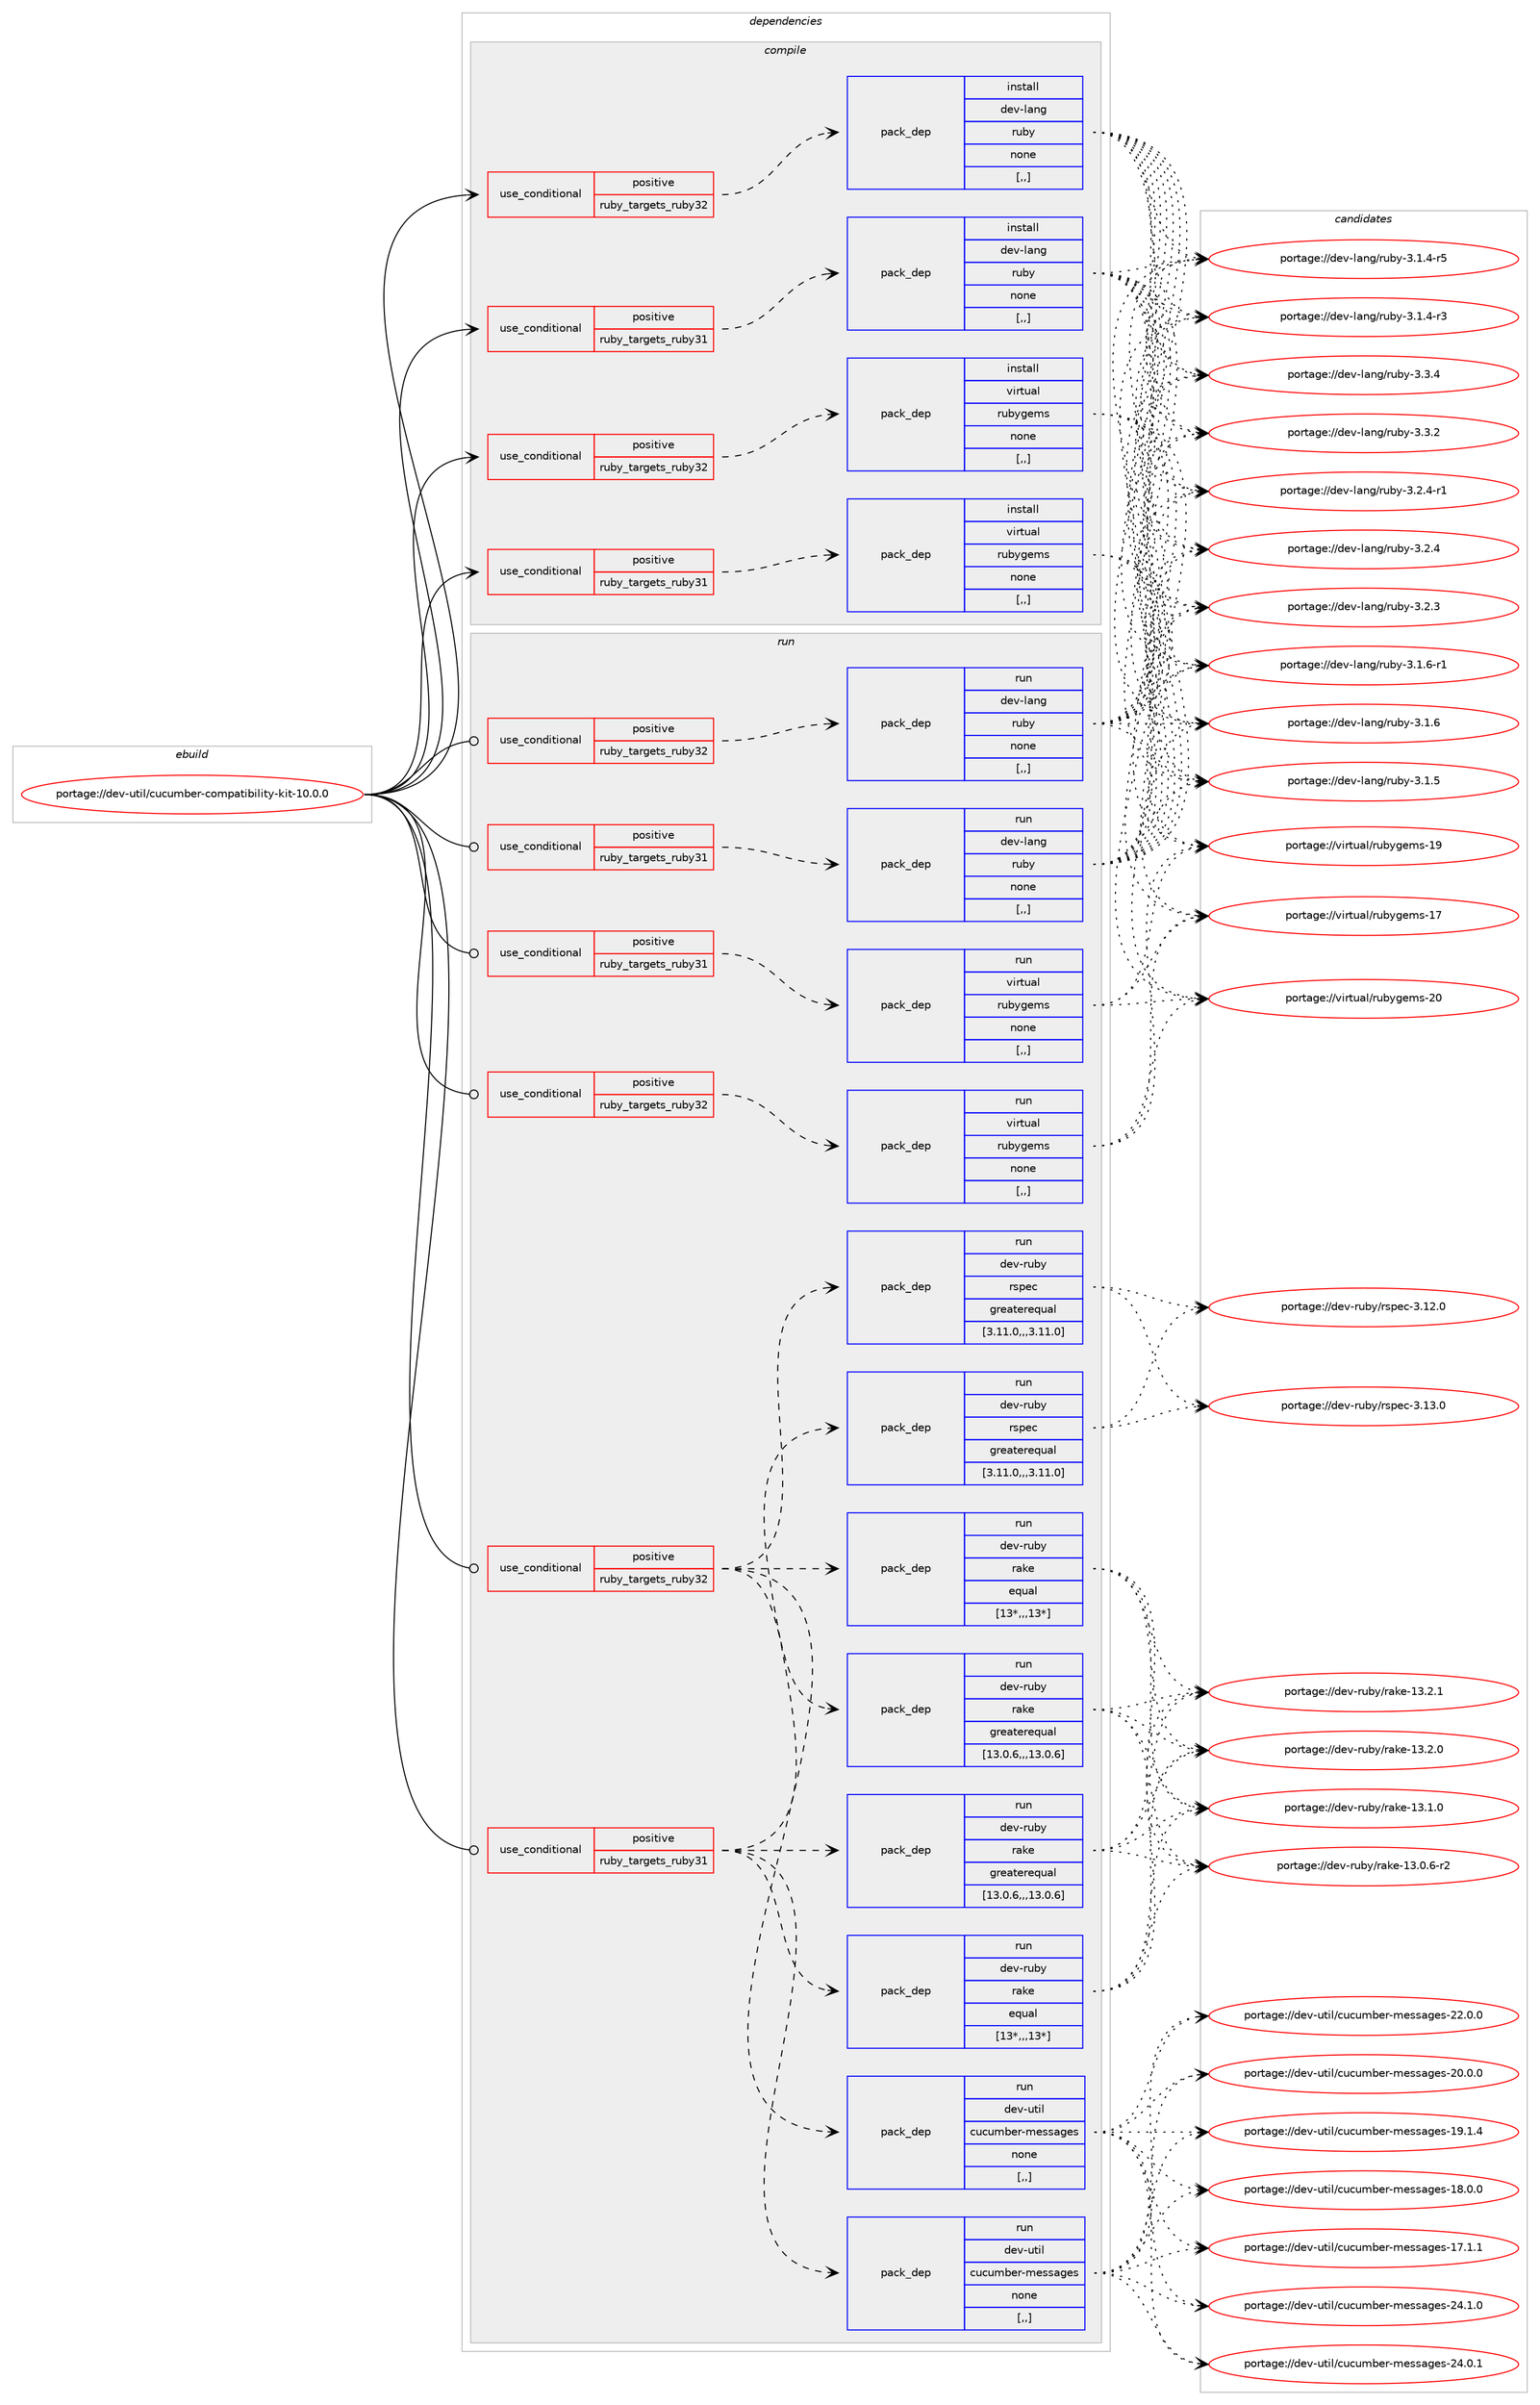 digraph prolog {

# *************
# Graph options
# *************

newrank=true;
concentrate=true;
compound=true;
graph [rankdir=LR,fontname=Helvetica,fontsize=10,ranksep=1.5];#, ranksep=2.5, nodesep=0.2];
edge  [arrowhead=vee];
node  [fontname=Helvetica,fontsize=10];

# **********
# The ebuild
# **********

subgraph cluster_leftcol {
color=gray;
label=<<i>ebuild</i>>;
id [label="portage://dev-util/cucumber-compatibility-kit-10.0.0", color=red, width=4, href="../dev-util/cucumber-compatibility-kit-10.0.0.svg"];
}

# ****************
# The dependencies
# ****************

subgraph cluster_midcol {
color=gray;
label=<<i>dependencies</i>>;
subgraph cluster_compile {
fillcolor="#eeeeee";
style=filled;
label=<<i>compile</i>>;
subgraph cond59590 {
dependency212182 [label=<<TABLE BORDER="0" CELLBORDER="1" CELLSPACING="0" CELLPADDING="4"><TR><TD ROWSPAN="3" CELLPADDING="10">use_conditional</TD></TR><TR><TD>positive</TD></TR><TR><TD>ruby_targets_ruby31</TD></TR></TABLE>>, shape=none, color=red];
subgraph pack151174 {
dependency212183 [label=<<TABLE BORDER="0" CELLBORDER="1" CELLSPACING="0" CELLPADDING="4" WIDTH="220"><TR><TD ROWSPAN="6" CELLPADDING="30">pack_dep</TD></TR><TR><TD WIDTH="110">install</TD></TR><TR><TD>dev-lang</TD></TR><TR><TD>ruby</TD></TR><TR><TD>none</TD></TR><TR><TD>[,,]</TD></TR></TABLE>>, shape=none, color=blue];
}
dependency212182:e -> dependency212183:w [weight=20,style="dashed",arrowhead="vee"];
}
id:e -> dependency212182:w [weight=20,style="solid",arrowhead="vee"];
subgraph cond59591 {
dependency212184 [label=<<TABLE BORDER="0" CELLBORDER="1" CELLSPACING="0" CELLPADDING="4"><TR><TD ROWSPAN="3" CELLPADDING="10">use_conditional</TD></TR><TR><TD>positive</TD></TR><TR><TD>ruby_targets_ruby31</TD></TR></TABLE>>, shape=none, color=red];
subgraph pack151175 {
dependency212185 [label=<<TABLE BORDER="0" CELLBORDER="1" CELLSPACING="0" CELLPADDING="4" WIDTH="220"><TR><TD ROWSPAN="6" CELLPADDING="30">pack_dep</TD></TR><TR><TD WIDTH="110">install</TD></TR><TR><TD>virtual</TD></TR><TR><TD>rubygems</TD></TR><TR><TD>none</TD></TR><TR><TD>[,,]</TD></TR></TABLE>>, shape=none, color=blue];
}
dependency212184:e -> dependency212185:w [weight=20,style="dashed",arrowhead="vee"];
}
id:e -> dependency212184:w [weight=20,style="solid",arrowhead="vee"];
subgraph cond59592 {
dependency212186 [label=<<TABLE BORDER="0" CELLBORDER="1" CELLSPACING="0" CELLPADDING="4"><TR><TD ROWSPAN="3" CELLPADDING="10">use_conditional</TD></TR><TR><TD>positive</TD></TR><TR><TD>ruby_targets_ruby32</TD></TR></TABLE>>, shape=none, color=red];
subgraph pack151176 {
dependency212187 [label=<<TABLE BORDER="0" CELLBORDER="1" CELLSPACING="0" CELLPADDING="4" WIDTH="220"><TR><TD ROWSPAN="6" CELLPADDING="30">pack_dep</TD></TR><TR><TD WIDTH="110">install</TD></TR><TR><TD>dev-lang</TD></TR><TR><TD>ruby</TD></TR><TR><TD>none</TD></TR><TR><TD>[,,]</TD></TR></TABLE>>, shape=none, color=blue];
}
dependency212186:e -> dependency212187:w [weight=20,style="dashed",arrowhead="vee"];
}
id:e -> dependency212186:w [weight=20,style="solid",arrowhead="vee"];
subgraph cond59593 {
dependency212188 [label=<<TABLE BORDER="0" CELLBORDER="1" CELLSPACING="0" CELLPADDING="4"><TR><TD ROWSPAN="3" CELLPADDING="10">use_conditional</TD></TR><TR><TD>positive</TD></TR><TR><TD>ruby_targets_ruby32</TD></TR></TABLE>>, shape=none, color=red];
subgraph pack151177 {
dependency212189 [label=<<TABLE BORDER="0" CELLBORDER="1" CELLSPACING="0" CELLPADDING="4" WIDTH="220"><TR><TD ROWSPAN="6" CELLPADDING="30">pack_dep</TD></TR><TR><TD WIDTH="110">install</TD></TR><TR><TD>virtual</TD></TR><TR><TD>rubygems</TD></TR><TR><TD>none</TD></TR><TR><TD>[,,]</TD></TR></TABLE>>, shape=none, color=blue];
}
dependency212188:e -> dependency212189:w [weight=20,style="dashed",arrowhead="vee"];
}
id:e -> dependency212188:w [weight=20,style="solid",arrowhead="vee"];
}
subgraph cluster_compileandrun {
fillcolor="#eeeeee";
style=filled;
label=<<i>compile and run</i>>;
}
subgraph cluster_run {
fillcolor="#eeeeee";
style=filled;
label=<<i>run</i>>;
subgraph cond59594 {
dependency212190 [label=<<TABLE BORDER="0" CELLBORDER="1" CELLSPACING="0" CELLPADDING="4"><TR><TD ROWSPAN="3" CELLPADDING="10">use_conditional</TD></TR><TR><TD>positive</TD></TR><TR><TD>ruby_targets_ruby31</TD></TR></TABLE>>, shape=none, color=red];
subgraph pack151178 {
dependency212191 [label=<<TABLE BORDER="0" CELLBORDER="1" CELLSPACING="0" CELLPADDING="4" WIDTH="220"><TR><TD ROWSPAN="6" CELLPADDING="30">pack_dep</TD></TR><TR><TD WIDTH="110">run</TD></TR><TR><TD>dev-lang</TD></TR><TR><TD>ruby</TD></TR><TR><TD>none</TD></TR><TR><TD>[,,]</TD></TR></TABLE>>, shape=none, color=blue];
}
dependency212190:e -> dependency212191:w [weight=20,style="dashed",arrowhead="vee"];
}
id:e -> dependency212190:w [weight=20,style="solid",arrowhead="odot"];
subgraph cond59595 {
dependency212192 [label=<<TABLE BORDER="0" CELLBORDER="1" CELLSPACING="0" CELLPADDING="4"><TR><TD ROWSPAN="3" CELLPADDING="10">use_conditional</TD></TR><TR><TD>positive</TD></TR><TR><TD>ruby_targets_ruby31</TD></TR></TABLE>>, shape=none, color=red];
subgraph pack151179 {
dependency212193 [label=<<TABLE BORDER="0" CELLBORDER="1" CELLSPACING="0" CELLPADDING="4" WIDTH="220"><TR><TD ROWSPAN="6" CELLPADDING="30">pack_dep</TD></TR><TR><TD WIDTH="110">run</TD></TR><TR><TD>dev-util</TD></TR><TR><TD>cucumber-messages</TD></TR><TR><TD>none</TD></TR><TR><TD>[,,]</TD></TR></TABLE>>, shape=none, color=blue];
}
dependency212192:e -> dependency212193:w [weight=20,style="dashed",arrowhead="vee"];
subgraph pack151180 {
dependency212194 [label=<<TABLE BORDER="0" CELLBORDER="1" CELLSPACING="0" CELLPADDING="4" WIDTH="220"><TR><TD ROWSPAN="6" CELLPADDING="30">pack_dep</TD></TR><TR><TD WIDTH="110">run</TD></TR><TR><TD>dev-ruby</TD></TR><TR><TD>rake</TD></TR><TR><TD>greaterequal</TD></TR><TR><TD>[13.0.6,,,13.0.6]</TD></TR></TABLE>>, shape=none, color=blue];
}
dependency212192:e -> dependency212194:w [weight=20,style="dashed",arrowhead="vee"];
subgraph pack151181 {
dependency212195 [label=<<TABLE BORDER="0" CELLBORDER="1" CELLSPACING="0" CELLPADDING="4" WIDTH="220"><TR><TD ROWSPAN="6" CELLPADDING="30">pack_dep</TD></TR><TR><TD WIDTH="110">run</TD></TR><TR><TD>dev-ruby</TD></TR><TR><TD>rake</TD></TR><TR><TD>equal</TD></TR><TR><TD>[13*,,,13*]</TD></TR></TABLE>>, shape=none, color=blue];
}
dependency212192:e -> dependency212195:w [weight=20,style="dashed",arrowhead="vee"];
subgraph pack151182 {
dependency212196 [label=<<TABLE BORDER="0" CELLBORDER="1" CELLSPACING="0" CELLPADDING="4" WIDTH="220"><TR><TD ROWSPAN="6" CELLPADDING="30">pack_dep</TD></TR><TR><TD WIDTH="110">run</TD></TR><TR><TD>dev-ruby</TD></TR><TR><TD>rspec</TD></TR><TR><TD>greaterequal</TD></TR><TR><TD>[3.11.0,,,3.11.0]</TD></TR></TABLE>>, shape=none, color=blue];
}
dependency212192:e -> dependency212196:w [weight=20,style="dashed",arrowhead="vee"];
}
id:e -> dependency212192:w [weight=20,style="solid",arrowhead="odot"];
subgraph cond59596 {
dependency212197 [label=<<TABLE BORDER="0" CELLBORDER="1" CELLSPACING="0" CELLPADDING="4"><TR><TD ROWSPAN="3" CELLPADDING="10">use_conditional</TD></TR><TR><TD>positive</TD></TR><TR><TD>ruby_targets_ruby31</TD></TR></TABLE>>, shape=none, color=red];
subgraph pack151183 {
dependency212198 [label=<<TABLE BORDER="0" CELLBORDER="1" CELLSPACING="0" CELLPADDING="4" WIDTH="220"><TR><TD ROWSPAN="6" CELLPADDING="30">pack_dep</TD></TR><TR><TD WIDTH="110">run</TD></TR><TR><TD>virtual</TD></TR><TR><TD>rubygems</TD></TR><TR><TD>none</TD></TR><TR><TD>[,,]</TD></TR></TABLE>>, shape=none, color=blue];
}
dependency212197:e -> dependency212198:w [weight=20,style="dashed",arrowhead="vee"];
}
id:e -> dependency212197:w [weight=20,style="solid",arrowhead="odot"];
subgraph cond59597 {
dependency212199 [label=<<TABLE BORDER="0" CELLBORDER="1" CELLSPACING="0" CELLPADDING="4"><TR><TD ROWSPAN="3" CELLPADDING="10">use_conditional</TD></TR><TR><TD>positive</TD></TR><TR><TD>ruby_targets_ruby32</TD></TR></TABLE>>, shape=none, color=red];
subgraph pack151184 {
dependency212200 [label=<<TABLE BORDER="0" CELLBORDER="1" CELLSPACING="0" CELLPADDING="4" WIDTH="220"><TR><TD ROWSPAN="6" CELLPADDING="30">pack_dep</TD></TR><TR><TD WIDTH="110">run</TD></TR><TR><TD>dev-lang</TD></TR><TR><TD>ruby</TD></TR><TR><TD>none</TD></TR><TR><TD>[,,]</TD></TR></TABLE>>, shape=none, color=blue];
}
dependency212199:e -> dependency212200:w [weight=20,style="dashed",arrowhead="vee"];
}
id:e -> dependency212199:w [weight=20,style="solid",arrowhead="odot"];
subgraph cond59598 {
dependency212201 [label=<<TABLE BORDER="0" CELLBORDER="1" CELLSPACING="0" CELLPADDING="4"><TR><TD ROWSPAN="3" CELLPADDING="10">use_conditional</TD></TR><TR><TD>positive</TD></TR><TR><TD>ruby_targets_ruby32</TD></TR></TABLE>>, shape=none, color=red];
subgraph pack151185 {
dependency212202 [label=<<TABLE BORDER="0" CELLBORDER="1" CELLSPACING="0" CELLPADDING="4" WIDTH="220"><TR><TD ROWSPAN="6" CELLPADDING="30">pack_dep</TD></TR><TR><TD WIDTH="110">run</TD></TR><TR><TD>dev-util</TD></TR><TR><TD>cucumber-messages</TD></TR><TR><TD>none</TD></TR><TR><TD>[,,]</TD></TR></TABLE>>, shape=none, color=blue];
}
dependency212201:e -> dependency212202:w [weight=20,style="dashed",arrowhead="vee"];
subgraph pack151186 {
dependency212203 [label=<<TABLE BORDER="0" CELLBORDER="1" CELLSPACING="0" CELLPADDING="4" WIDTH="220"><TR><TD ROWSPAN="6" CELLPADDING="30">pack_dep</TD></TR><TR><TD WIDTH="110">run</TD></TR><TR><TD>dev-ruby</TD></TR><TR><TD>rake</TD></TR><TR><TD>greaterequal</TD></TR><TR><TD>[13.0.6,,,13.0.6]</TD></TR></TABLE>>, shape=none, color=blue];
}
dependency212201:e -> dependency212203:w [weight=20,style="dashed",arrowhead="vee"];
subgraph pack151187 {
dependency212204 [label=<<TABLE BORDER="0" CELLBORDER="1" CELLSPACING="0" CELLPADDING="4" WIDTH="220"><TR><TD ROWSPAN="6" CELLPADDING="30">pack_dep</TD></TR><TR><TD WIDTH="110">run</TD></TR><TR><TD>dev-ruby</TD></TR><TR><TD>rake</TD></TR><TR><TD>equal</TD></TR><TR><TD>[13*,,,13*]</TD></TR></TABLE>>, shape=none, color=blue];
}
dependency212201:e -> dependency212204:w [weight=20,style="dashed",arrowhead="vee"];
subgraph pack151188 {
dependency212205 [label=<<TABLE BORDER="0" CELLBORDER="1" CELLSPACING="0" CELLPADDING="4" WIDTH="220"><TR><TD ROWSPAN="6" CELLPADDING="30">pack_dep</TD></TR><TR><TD WIDTH="110">run</TD></TR><TR><TD>dev-ruby</TD></TR><TR><TD>rspec</TD></TR><TR><TD>greaterequal</TD></TR><TR><TD>[3.11.0,,,3.11.0]</TD></TR></TABLE>>, shape=none, color=blue];
}
dependency212201:e -> dependency212205:w [weight=20,style="dashed",arrowhead="vee"];
}
id:e -> dependency212201:w [weight=20,style="solid",arrowhead="odot"];
subgraph cond59599 {
dependency212206 [label=<<TABLE BORDER="0" CELLBORDER="1" CELLSPACING="0" CELLPADDING="4"><TR><TD ROWSPAN="3" CELLPADDING="10">use_conditional</TD></TR><TR><TD>positive</TD></TR><TR><TD>ruby_targets_ruby32</TD></TR></TABLE>>, shape=none, color=red];
subgraph pack151189 {
dependency212207 [label=<<TABLE BORDER="0" CELLBORDER="1" CELLSPACING="0" CELLPADDING="4" WIDTH="220"><TR><TD ROWSPAN="6" CELLPADDING="30">pack_dep</TD></TR><TR><TD WIDTH="110">run</TD></TR><TR><TD>virtual</TD></TR><TR><TD>rubygems</TD></TR><TR><TD>none</TD></TR><TR><TD>[,,]</TD></TR></TABLE>>, shape=none, color=blue];
}
dependency212206:e -> dependency212207:w [weight=20,style="dashed",arrowhead="vee"];
}
id:e -> dependency212206:w [weight=20,style="solid",arrowhead="odot"];
}
}

# **************
# The candidates
# **************

subgraph cluster_choices {
rank=same;
color=gray;
label=<<i>candidates</i>>;

subgraph choice151174 {
color=black;
nodesep=1;
choice10010111845108971101034711411798121455146514652 [label="portage://dev-lang/ruby-3.3.4", color=red, width=4,href="../dev-lang/ruby-3.3.4.svg"];
choice10010111845108971101034711411798121455146514650 [label="portage://dev-lang/ruby-3.3.2", color=red, width=4,href="../dev-lang/ruby-3.3.2.svg"];
choice100101118451089711010347114117981214551465046524511449 [label="portage://dev-lang/ruby-3.2.4-r1", color=red, width=4,href="../dev-lang/ruby-3.2.4-r1.svg"];
choice10010111845108971101034711411798121455146504652 [label="portage://dev-lang/ruby-3.2.4", color=red, width=4,href="../dev-lang/ruby-3.2.4.svg"];
choice10010111845108971101034711411798121455146504651 [label="portage://dev-lang/ruby-3.2.3", color=red, width=4,href="../dev-lang/ruby-3.2.3.svg"];
choice100101118451089711010347114117981214551464946544511449 [label="portage://dev-lang/ruby-3.1.6-r1", color=red, width=4,href="../dev-lang/ruby-3.1.6-r1.svg"];
choice10010111845108971101034711411798121455146494654 [label="portage://dev-lang/ruby-3.1.6", color=red, width=4,href="../dev-lang/ruby-3.1.6.svg"];
choice10010111845108971101034711411798121455146494653 [label="portage://dev-lang/ruby-3.1.5", color=red, width=4,href="../dev-lang/ruby-3.1.5.svg"];
choice100101118451089711010347114117981214551464946524511453 [label="portage://dev-lang/ruby-3.1.4-r5", color=red, width=4,href="../dev-lang/ruby-3.1.4-r5.svg"];
choice100101118451089711010347114117981214551464946524511451 [label="portage://dev-lang/ruby-3.1.4-r3", color=red, width=4,href="../dev-lang/ruby-3.1.4-r3.svg"];
dependency212183:e -> choice10010111845108971101034711411798121455146514652:w [style=dotted,weight="100"];
dependency212183:e -> choice10010111845108971101034711411798121455146514650:w [style=dotted,weight="100"];
dependency212183:e -> choice100101118451089711010347114117981214551465046524511449:w [style=dotted,weight="100"];
dependency212183:e -> choice10010111845108971101034711411798121455146504652:w [style=dotted,weight="100"];
dependency212183:e -> choice10010111845108971101034711411798121455146504651:w [style=dotted,weight="100"];
dependency212183:e -> choice100101118451089711010347114117981214551464946544511449:w [style=dotted,weight="100"];
dependency212183:e -> choice10010111845108971101034711411798121455146494654:w [style=dotted,weight="100"];
dependency212183:e -> choice10010111845108971101034711411798121455146494653:w [style=dotted,weight="100"];
dependency212183:e -> choice100101118451089711010347114117981214551464946524511453:w [style=dotted,weight="100"];
dependency212183:e -> choice100101118451089711010347114117981214551464946524511451:w [style=dotted,weight="100"];
}
subgraph choice151175 {
color=black;
nodesep=1;
choice118105114116117971084711411798121103101109115455048 [label="portage://virtual/rubygems-20", color=red, width=4,href="../virtual/rubygems-20.svg"];
choice118105114116117971084711411798121103101109115454957 [label="portage://virtual/rubygems-19", color=red, width=4,href="../virtual/rubygems-19.svg"];
choice118105114116117971084711411798121103101109115454955 [label="portage://virtual/rubygems-17", color=red, width=4,href="../virtual/rubygems-17.svg"];
dependency212185:e -> choice118105114116117971084711411798121103101109115455048:w [style=dotted,weight="100"];
dependency212185:e -> choice118105114116117971084711411798121103101109115454957:w [style=dotted,weight="100"];
dependency212185:e -> choice118105114116117971084711411798121103101109115454955:w [style=dotted,weight="100"];
}
subgraph choice151176 {
color=black;
nodesep=1;
choice10010111845108971101034711411798121455146514652 [label="portage://dev-lang/ruby-3.3.4", color=red, width=4,href="../dev-lang/ruby-3.3.4.svg"];
choice10010111845108971101034711411798121455146514650 [label="portage://dev-lang/ruby-3.3.2", color=red, width=4,href="../dev-lang/ruby-3.3.2.svg"];
choice100101118451089711010347114117981214551465046524511449 [label="portage://dev-lang/ruby-3.2.4-r1", color=red, width=4,href="../dev-lang/ruby-3.2.4-r1.svg"];
choice10010111845108971101034711411798121455146504652 [label="portage://dev-lang/ruby-3.2.4", color=red, width=4,href="../dev-lang/ruby-3.2.4.svg"];
choice10010111845108971101034711411798121455146504651 [label="portage://dev-lang/ruby-3.2.3", color=red, width=4,href="../dev-lang/ruby-3.2.3.svg"];
choice100101118451089711010347114117981214551464946544511449 [label="portage://dev-lang/ruby-3.1.6-r1", color=red, width=4,href="../dev-lang/ruby-3.1.6-r1.svg"];
choice10010111845108971101034711411798121455146494654 [label="portage://dev-lang/ruby-3.1.6", color=red, width=4,href="../dev-lang/ruby-3.1.6.svg"];
choice10010111845108971101034711411798121455146494653 [label="portage://dev-lang/ruby-3.1.5", color=red, width=4,href="../dev-lang/ruby-3.1.5.svg"];
choice100101118451089711010347114117981214551464946524511453 [label="portage://dev-lang/ruby-3.1.4-r5", color=red, width=4,href="../dev-lang/ruby-3.1.4-r5.svg"];
choice100101118451089711010347114117981214551464946524511451 [label="portage://dev-lang/ruby-3.1.4-r3", color=red, width=4,href="../dev-lang/ruby-3.1.4-r3.svg"];
dependency212187:e -> choice10010111845108971101034711411798121455146514652:w [style=dotted,weight="100"];
dependency212187:e -> choice10010111845108971101034711411798121455146514650:w [style=dotted,weight="100"];
dependency212187:e -> choice100101118451089711010347114117981214551465046524511449:w [style=dotted,weight="100"];
dependency212187:e -> choice10010111845108971101034711411798121455146504652:w [style=dotted,weight="100"];
dependency212187:e -> choice10010111845108971101034711411798121455146504651:w [style=dotted,weight="100"];
dependency212187:e -> choice100101118451089711010347114117981214551464946544511449:w [style=dotted,weight="100"];
dependency212187:e -> choice10010111845108971101034711411798121455146494654:w [style=dotted,weight="100"];
dependency212187:e -> choice10010111845108971101034711411798121455146494653:w [style=dotted,weight="100"];
dependency212187:e -> choice100101118451089711010347114117981214551464946524511453:w [style=dotted,weight="100"];
dependency212187:e -> choice100101118451089711010347114117981214551464946524511451:w [style=dotted,weight="100"];
}
subgraph choice151177 {
color=black;
nodesep=1;
choice118105114116117971084711411798121103101109115455048 [label="portage://virtual/rubygems-20", color=red, width=4,href="../virtual/rubygems-20.svg"];
choice118105114116117971084711411798121103101109115454957 [label="portage://virtual/rubygems-19", color=red, width=4,href="../virtual/rubygems-19.svg"];
choice118105114116117971084711411798121103101109115454955 [label="portage://virtual/rubygems-17", color=red, width=4,href="../virtual/rubygems-17.svg"];
dependency212189:e -> choice118105114116117971084711411798121103101109115455048:w [style=dotted,weight="100"];
dependency212189:e -> choice118105114116117971084711411798121103101109115454957:w [style=dotted,weight="100"];
dependency212189:e -> choice118105114116117971084711411798121103101109115454955:w [style=dotted,weight="100"];
}
subgraph choice151178 {
color=black;
nodesep=1;
choice10010111845108971101034711411798121455146514652 [label="portage://dev-lang/ruby-3.3.4", color=red, width=4,href="../dev-lang/ruby-3.3.4.svg"];
choice10010111845108971101034711411798121455146514650 [label="portage://dev-lang/ruby-3.3.2", color=red, width=4,href="../dev-lang/ruby-3.3.2.svg"];
choice100101118451089711010347114117981214551465046524511449 [label="portage://dev-lang/ruby-3.2.4-r1", color=red, width=4,href="../dev-lang/ruby-3.2.4-r1.svg"];
choice10010111845108971101034711411798121455146504652 [label="portage://dev-lang/ruby-3.2.4", color=red, width=4,href="../dev-lang/ruby-3.2.4.svg"];
choice10010111845108971101034711411798121455146504651 [label="portage://dev-lang/ruby-3.2.3", color=red, width=4,href="../dev-lang/ruby-3.2.3.svg"];
choice100101118451089711010347114117981214551464946544511449 [label="portage://dev-lang/ruby-3.1.6-r1", color=red, width=4,href="../dev-lang/ruby-3.1.6-r1.svg"];
choice10010111845108971101034711411798121455146494654 [label="portage://dev-lang/ruby-3.1.6", color=red, width=4,href="../dev-lang/ruby-3.1.6.svg"];
choice10010111845108971101034711411798121455146494653 [label="portage://dev-lang/ruby-3.1.5", color=red, width=4,href="../dev-lang/ruby-3.1.5.svg"];
choice100101118451089711010347114117981214551464946524511453 [label="portage://dev-lang/ruby-3.1.4-r5", color=red, width=4,href="../dev-lang/ruby-3.1.4-r5.svg"];
choice100101118451089711010347114117981214551464946524511451 [label="portage://dev-lang/ruby-3.1.4-r3", color=red, width=4,href="../dev-lang/ruby-3.1.4-r3.svg"];
dependency212191:e -> choice10010111845108971101034711411798121455146514652:w [style=dotted,weight="100"];
dependency212191:e -> choice10010111845108971101034711411798121455146514650:w [style=dotted,weight="100"];
dependency212191:e -> choice100101118451089711010347114117981214551465046524511449:w [style=dotted,weight="100"];
dependency212191:e -> choice10010111845108971101034711411798121455146504652:w [style=dotted,weight="100"];
dependency212191:e -> choice10010111845108971101034711411798121455146504651:w [style=dotted,weight="100"];
dependency212191:e -> choice100101118451089711010347114117981214551464946544511449:w [style=dotted,weight="100"];
dependency212191:e -> choice10010111845108971101034711411798121455146494654:w [style=dotted,weight="100"];
dependency212191:e -> choice10010111845108971101034711411798121455146494653:w [style=dotted,weight="100"];
dependency212191:e -> choice100101118451089711010347114117981214551464946524511453:w [style=dotted,weight="100"];
dependency212191:e -> choice100101118451089711010347114117981214551464946524511451:w [style=dotted,weight="100"];
}
subgraph choice151179 {
color=black;
nodesep=1;
choice1001011184511711610510847991179911710998101114451091011151159710310111545505246494648 [label="portage://dev-util/cucumber-messages-24.1.0", color=red, width=4,href="../dev-util/cucumber-messages-24.1.0.svg"];
choice1001011184511711610510847991179911710998101114451091011151159710310111545505246484649 [label="portage://dev-util/cucumber-messages-24.0.1", color=red, width=4,href="../dev-util/cucumber-messages-24.0.1.svg"];
choice1001011184511711610510847991179911710998101114451091011151159710310111545505046484648 [label="portage://dev-util/cucumber-messages-22.0.0", color=red, width=4,href="../dev-util/cucumber-messages-22.0.0.svg"];
choice1001011184511711610510847991179911710998101114451091011151159710310111545504846484648 [label="portage://dev-util/cucumber-messages-20.0.0", color=red, width=4,href="../dev-util/cucumber-messages-20.0.0.svg"];
choice1001011184511711610510847991179911710998101114451091011151159710310111545495746494652 [label="portage://dev-util/cucumber-messages-19.1.4", color=red, width=4,href="../dev-util/cucumber-messages-19.1.4.svg"];
choice1001011184511711610510847991179911710998101114451091011151159710310111545495646484648 [label="portage://dev-util/cucumber-messages-18.0.0", color=red, width=4,href="../dev-util/cucumber-messages-18.0.0.svg"];
choice1001011184511711610510847991179911710998101114451091011151159710310111545495546494649 [label="portage://dev-util/cucumber-messages-17.1.1", color=red, width=4,href="../dev-util/cucumber-messages-17.1.1.svg"];
dependency212193:e -> choice1001011184511711610510847991179911710998101114451091011151159710310111545505246494648:w [style=dotted,weight="100"];
dependency212193:e -> choice1001011184511711610510847991179911710998101114451091011151159710310111545505246484649:w [style=dotted,weight="100"];
dependency212193:e -> choice1001011184511711610510847991179911710998101114451091011151159710310111545505046484648:w [style=dotted,weight="100"];
dependency212193:e -> choice1001011184511711610510847991179911710998101114451091011151159710310111545504846484648:w [style=dotted,weight="100"];
dependency212193:e -> choice1001011184511711610510847991179911710998101114451091011151159710310111545495746494652:w [style=dotted,weight="100"];
dependency212193:e -> choice1001011184511711610510847991179911710998101114451091011151159710310111545495646484648:w [style=dotted,weight="100"];
dependency212193:e -> choice1001011184511711610510847991179911710998101114451091011151159710310111545495546494649:w [style=dotted,weight="100"];
}
subgraph choice151180 {
color=black;
nodesep=1;
choice1001011184511411798121471149710710145495146504649 [label="portage://dev-ruby/rake-13.2.1", color=red, width=4,href="../dev-ruby/rake-13.2.1.svg"];
choice1001011184511411798121471149710710145495146504648 [label="portage://dev-ruby/rake-13.2.0", color=red, width=4,href="../dev-ruby/rake-13.2.0.svg"];
choice1001011184511411798121471149710710145495146494648 [label="portage://dev-ruby/rake-13.1.0", color=red, width=4,href="../dev-ruby/rake-13.1.0.svg"];
choice10010111845114117981214711497107101454951464846544511450 [label="portage://dev-ruby/rake-13.0.6-r2", color=red, width=4,href="../dev-ruby/rake-13.0.6-r2.svg"];
dependency212194:e -> choice1001011184511411798121471149710710145495146504649:w [style=dotted,weight="100"];
dependency212194:e -> choice1001011184511411798121471149710710145495146504648:w [style=dotted,weight="100"];
dependency212194:e -> choice1001011184511411798121471149710710145495146494648:w [style=dotted,weight="100"];
dependency212194:e -> choice10010111845114117981214711497107101454951464846544511450:w [style=dotted,weight="100"];
}
subgraph choice151181 {
color=black;
nodesep=1;
choice1001011184511411798121471149710710145495146504649 [label="portage://dev-ruby/rake-13.2.1", color=red, width=4,href="../dev-ruby/rake-13.2.1.svg"];
choice1001011184511411798121471149710710145495146504648 [label="portage://dev-ruby/rake-13.2.0", color=red, width=4,href="../dev-ruby/rake-13.2.0.svg"];
choice1001011184511411798121471149710710145495146494648 [label="portage://dev-ruby/rake-13.1.0", color=red, width=4,href="../dev-ruby/rake-13.1.0.svg"];
choice10010111845114117981214711497107101454951464846544511450 [label="portage://dev-ruby/rake-13.0.6-r2", color=red, width=4,href="../dev-ruby/rake-13.0.6-r2.svg"];
dependency212195:e -> choice1001011184511411798121471149710710145495146504649:w [style=dotted,weight="100"];
dependency212195:e -> choice1001011184511411798121471149710710145495146504648:w [style=dotted,weight="100"];
dependency212195:e -> choice1001011184511411798121471149710710145495146494648:w [style=dotted,weight="100"];
dependency212195:e -> choice10010111845114117981214711497107101454951464846544511450:w [style=dotted,weight="100"];
}
subgraph choice151182 {
color=black;
nodesep=1;
choice1001011184511411798121471141151121019945514649514648 [label="portage://dev-ruby/rspec-3.13.0", color=red, width=4,href="../dev-ruby/rspec-3.13.0.svg"];
choice1001011184511411798121471141151121019945514649504648 [label="portage://dev-ruby/rspec-3.12.0", color=red, width=4,href="../dev-ruby/rspec-3.12.0.svg"];
dependency212196:e -> choice1001011184511411798121471141151121019945514649514648:w [style=dotted,weight="100"];
dependency212196:e -> choice1001011184511411798121471141151121019945514649504648:w [style=dotted,weight="100"];
}
subgraph choice151183 {
color=black;
nodesep=1;
choice118105114116117971084711411798121103101109115455048 [label="portage://virtual/rubygems-20", color=red, width=4,href="../virtual/rubygems-20.svg"];
choice118105114116117971084711411798121103101109115454957 [label="portage://virtual/rubygems-19", color=red, width=4,href="../virtual/rubygems-19.svg"];
choice118105114116117971084711411798121103101109115454955 [label="portage://virtual/rubygems-17", color=red, width=4,href="../virtual/rubygems-17.svg"];
dependency212198:e -> choice118105114116117971084711411798121103101109115455048:w [style=dotted,weight="100"];
dependency212198:e -> choice118105114116117971084711411798121103101109115454957:w [style=dotted,weight="100"];
dependency212198:e -> choice118105114116117971084711411798121103101109115454955:w [style=dotted,weight="100"];
}
subgraph choice151184 {
color=black;
nodesep=1;
choice10010111845108971101034711411798121455146514652 [label="portage://dev-lang/ruby-3.3.4", color=red, width=4,href="../dev-lang/ruby-3.3.4.svg"];
choice10010111845108971101034711411798121455146514650 [label="portage://dev-lang/ruby-3.3.2", color=red, width=4,href="../dev-lang/ruby-3.3.2.svg"];
choice100101118451089711010347114117981214551465046524511449 [label="portage://dev-lang/ruby-3.2.4-r1", color=red, width=4,href="../dev-lang/ruby-3.2.4-r1.svg"];
choice10010111845108971101034711411798121455146504652 [label="portage://dev-lang/ruby-3.2.4", color=red, width=4,href="../dev-lang/ruby-3.2.4.svg"];
choice10010111845108971101034711411798121455146504651 [label="portage://dev-lang/ruby-3.2.3", color=red, width=4,href="../dev-lang/ruby-3.2.3.svg"];
choice100101118451089711010347114117981214551464946544511449 [label="portage://dev-lang/ruby-3.1.6-r1", color=red, width=4,href="../dev-lang/ruby-3.1.6-r1.svg"];
choice10010111845108971101034711411798121455146494654 [label="portage://dev-lang/ruby-3.1.6", color=red, width=4,href="../dev-lang/ruby-3.1.6.svg"];
choice10010111845108971101034711411798121455146494653 [label="portage://dev-lang/ruby-3.1.5", color=red, width=4,href="../dev-lang/ruby-3.1.5.svg"];
choice100101118451089711010347114117981214551464946524511453 [label="portage://dev-lang/ruby-3.1.4-r5", color=red, width=4,href="../dev-lang/ruby-3.1.4-r5.svg"];
choice100101118451089711010347114117981214551464946524511451 [label="portage://dev-lang/ruby-3.1.4-r3", color=red, width=4,href="../dev-lang/ruby-3.1.4-r3.svg"];
dependency212200:e -> choice10010111845108971101034711411798121455146514652:w [style=dotted,weight="100"];
dependency212200:e -> choice10010111845108971101034711411798121455146514650:w [style=dotted,weight="100"];
dependency212200:e -> choice100101118451089711010347114117981214551465046524511449:w [style=dotted,weight="100"];
dependency212200:e -> choice10010111845108971101034711411798121455146504652:w [style=dotted,weight="100"];
dependency212200:e -> choice10010111845108971101034711411798121455146504651:w [style=dotted,weight="100"];
dependency212200:e -> choice100101118451089711010347114117981214551464946544511449:w [style=dotted,weight="100"];
dependency212200:e -> choice10010111845108971101034711411798121455146494654:w [style=dotted,weight="100"];
dependency212200:e -> choice10010111845108971101034711411798121455146494653:w [style=dotted,weight="100"];
dependency212200:e -> choice100101118451089711010347114117981214551464946524511453:w [style=dotted,weight="100"];
dependency212200:e -> choice100101118451089711010347114117981214551464946524511451:w [style=dotted,weight="100"];
}
subgraph choice151185 {
color=black;
nodesep=1;
choice1001011184511711610510847991179911710998101114451091011151159710310111545505246494648 [label="portage://dev-util/cucumber-messages-24.1.0", color=red, width=4,href="../dev-util/cucumber-messages-24.1.0.svg"];
choice1001011184511711610510847991179911710998101114451091011151159710310111545505246484649 [label="portage://dev-util/cucumber-messages-24.0.1", color=red, width=4,href="../dev-util/cucumber-messages-24.0.1.svg"];
choice1001011184511711610510847991179911710998101114451091011151159710310111545505046484648 [label="portage://dev-util/cucumber-messages-22.0.0", color=red, width=4,href="../dev-util/cucumber-messages-22.0.0.svg"];
choice1001011184511711610510847991179911710998101114451091011151159710310111545504846484648 [label="portage://dev-util/cucumber-messages-20.0.0", color=red, width=4,href="../dev-util/cucumber-messages-20.0.0.svg"];
choice1001011184511711610510847991179911710998101114451091011151159710310111545495746494652 [label="portage://dev-util/cucumber-messages-19.1.4", color=red, width=4,href="../dev-util/cucumber-messages-19.1.4.svg"];
choice1001011184511711610510847991179911710998101114451091011151159710310111545495646484648 [label="portage://dev-util/cucumber-messages-18.0.0", color=red, width=4,href="../dev-util/cucumber-messages-18.0.0.svg"];
choice1001011184511711610510847991179911710998101114451091011151159710310111545495546494649 [label="portage://dev-util/cucumber-messages-17.1.1", color=red, width=4,href="../dev-util/cucumber-messages-17.1.1.svg"];
dependency212202:e -> choice1001011184511711610510847991179911710998101114451091011151159710310111545505246494648:w [style=dotted,weight="100"];
dependency212202:e -> choice1001011184511711610510847991179911710998101114451091011151159710310111545505246484649:w [style=dotted,weight="100"];
dependency212202:e -> choice1001011184511711610510847991179911710998101114451091011151159710310111545505046484648:w [style=dotted,weight="100"];
dependency212202:e -> choice1001011184511711610510847991179911710998101114451091011151159710310111545504846484648:w [style=dotted,weight="100"];
dependency212202:e -> choice1001011184511711610510847991179911710998101114451091011151159710310111545495746494652:w [style=dotted,weight="100"];
dependency212202:e -> choice1001011184511711610510847991179911710998101114451091011151159710310111545495646484648:w [style=dotted,weight="100"];
dependency212202:e -> choice1001011184511711610510847991179911710998101114451091011151159710310111545495546494649:w [style=dotted,weight="100"];
}
subgraph choice151186 {
color=black;
nodesep=1;
choice1001011184511411798121471149710710145495146504649 [label="portage://dev-ruby/rake-13.2.1", color=red, width=4,href="../dev-ruby/rake-13.2.1.svg"];
choice1001011184511411798121471149710710145495146504648 [label="portage://dev-ruby/rake-13.2.0", color=red, width=4,href="../dev-ruby/rake-13.2.0.svg"];
choice1001011184511411798121471149710710145495146494648 [label="portage://dev-ruby/rake-13.1.0", color=red, width=4,href="../dev-ruby/rake-13.1.0.svg"];
choice10010111845114117981214711497107101454951464846544511450 [label="portage://dev-ruby/rake-13.0.6-r2", color=red, width=4,href="../dev-ruby/rake-13.0.6-r2.svg"];
dependency212203:e -> choice1001011184511411798121471149710710145495146504649:w [style=dotted,weight="100"];
dependency212203:e -> choice1001011184511411798121471149710710145495146504648:w [style=dotted,weight="100"];
dependency212203:e -> choice1001011184511411798121471149710710145495146494648:w [style=dotted,weight="100"];
dependency212203:e -> choice10010111845114117981214711497107101454951464846544511450:w [style=dotted,weight="100"];
}
subgraph choice151187 {
color=black;
nodesep=1;
choice1001011184511411798121471149710710145495146504649 [label="portage://dev-ruby/rake-13.2.1", color=red, width=4,href="../dev-ruby/rake-13.2.1.svg"];
choice1001011184511411798121471149710710145495146504648 [label="portage://dev-ruby/rake-13.2.0", color=red, width=4,href="../dev-ruby/rake-13.2.0.svg"];
choice1001011184511411798121471149710710145495146494648 [label="portage://dev-ruby/rake-13.1.0", color=red, width=4,href="../dev-ruby/rake-13.1.0.svg"];
choice10010111845114117981214711497107101454951464846544511450 [label="portage://dev-ruby/rake-13.0.6-r2", color=red, width=4,href="../dev-ruby/rake-13.0.6-r2.svg"];
dependency212204:e -> choice1001011184511411798121471149710710145495146504649:w [style=dotted,weight="100"];
dependency212204:e -> choice1001011184511411798121471149710710145495146504648:w [style=dotted,weight="100"];
dependency212204:e -> choice1001011184511411798121471149710710145495146494648:w [style=dotted,weight="100"];
dependency212204:e -> choice10010111845114117981214711497107101454951464846544511450:w [style=dotted,weight="100"];
}
subgraph choice151188 {
color=black;
nodesep=1;
choice1001011184511411798121471141151121019945514649514648 [label="portage://dev-ruby/rspec-3.13.0", color=red, width=4,href="../dev-ruby/rspec-3.13.0.svg"];
choice1001011184511411798121471141151121019945514649504648 [label="portage://dev-ruby/rspec-3.12.0", color=red, width=4,href="../dev-ruby/rspec-3.12.0.svg"];
dependency212205:e -> choice1001011184511411798121471141151121019945514649514648:w [style=dotted,weight="100"];
dependency212205:e -> choice1001011184511411798121471141151121019945514649504648:w [style=dotted,weight="100"];
}
subgraph choice151189 {
color=black;
nodesep=1;
choice118105114116117971084711411798121103101109115455048 [label="portage://virtual/rubygems-20", color=red, width=4,href="../virtual/rubygems-20.svg"];
choice118105114116117971084711411798121103101109115454957 [label="portage://virtual/rubygems-19", color=red, width=4,href="../virtual/rubygems-19.svg"];
choice118105114116117971084711411798121103101109115454955 [label="portage://virtual/rubygems-17", color=red, width=4,href="../virtual/rubygems-17.svg"];
dependency212207:e -> choice118105114116117971084711411798121103101109115455048:w [style=dotted,weight="100"];
dependency212207:e -> choice118105114116117971084711411798121103101109115454957:w [style=dotted,weight="100"];
dependency212207:e -> choice118105114116117971084711411798121103101109115454955:w [style=dotted,weight="100"];
}
}

}
